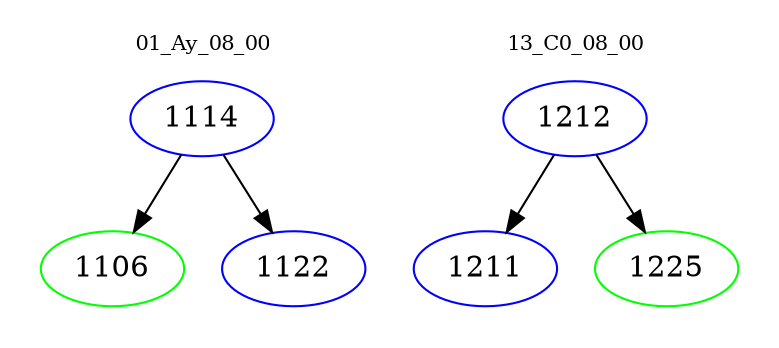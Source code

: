 digraph{
subgraph cluster_0 {
color = white
label = "01_Ay_08_00";
fontsize=10;
T0_1114 [label="1114", color="blue"]
T0_1114 -> T0_1106 [color="black"]
T0_1106 [label="1106", color="green"]
T0_1114 -> T0_1122 [color="black"]
T0_1122 [label="1122", color="blue"]
}
subgraph cluster_1 {
color = white
label = "13_C0_08_00";
fontsize=10;
T1_1212 [label="1212", color="blue"]
T1_1212 -> T1_1211 [color="black"]
T1_1211 [label="1211", color="blue"]
T1_1212 -> T1_1225 [color="black"]
T1_1225 [label="1225", color="green"]
}
}
